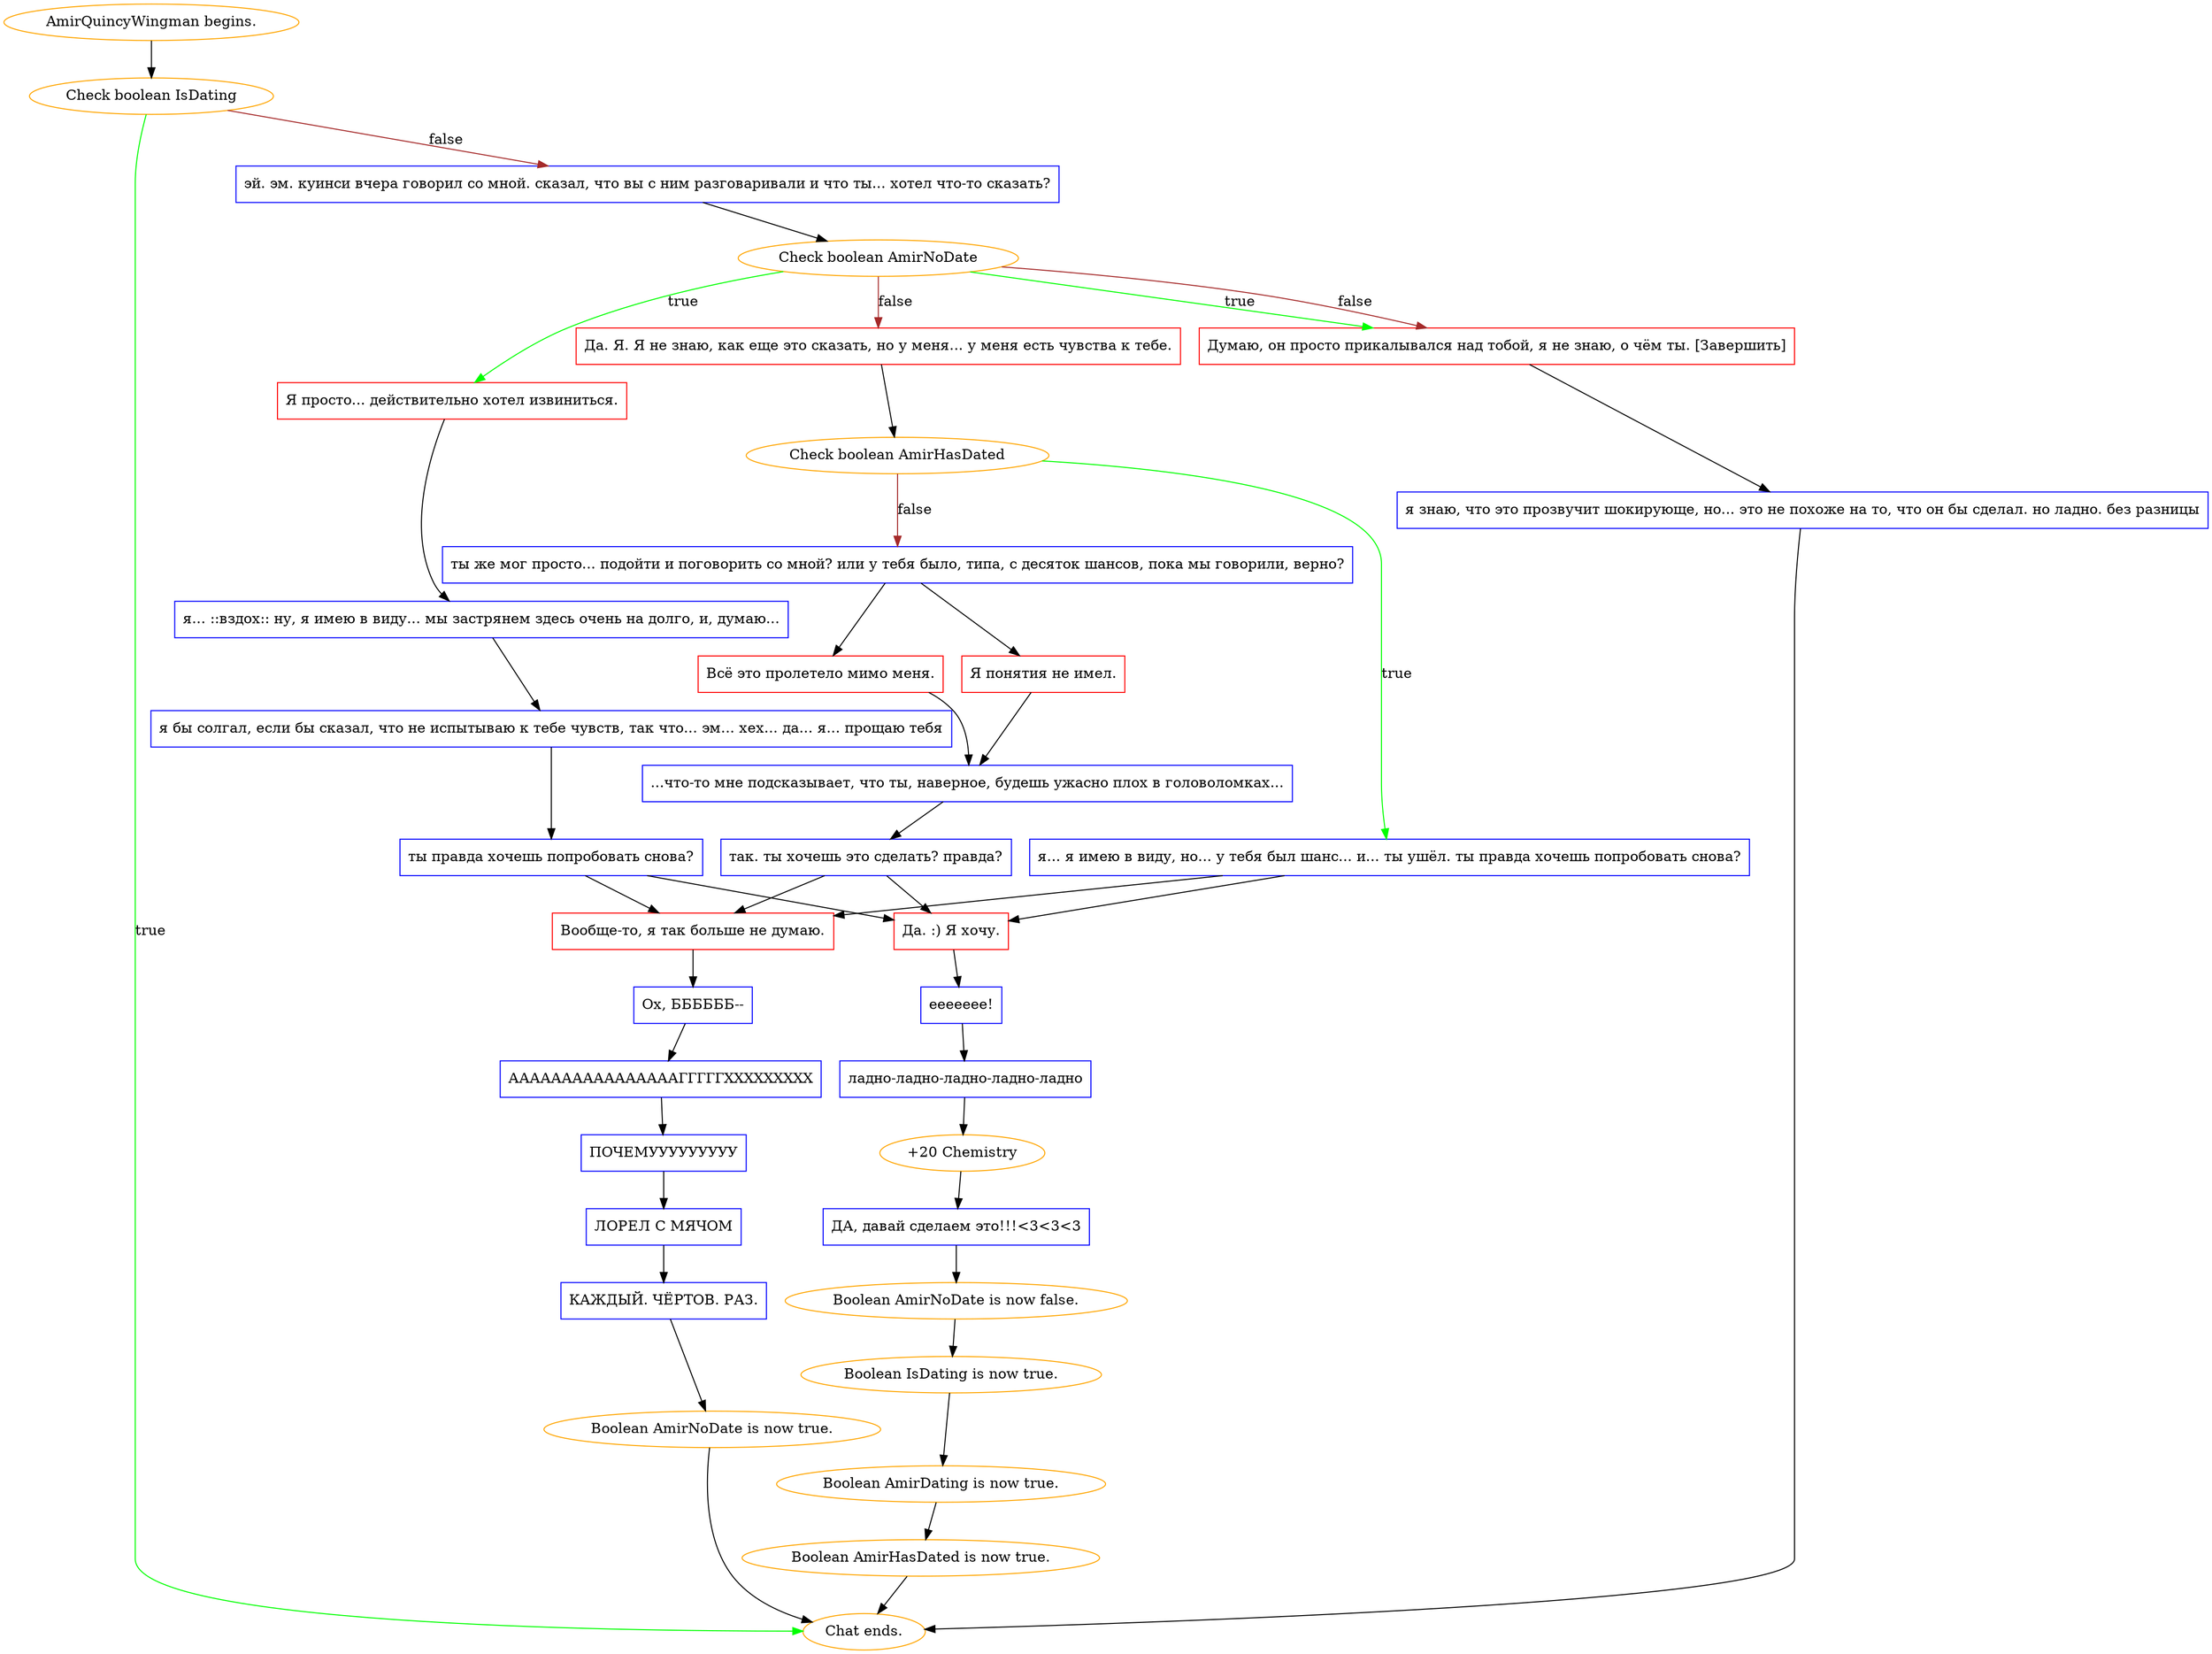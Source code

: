 digraph {
	"AmirQuincyWingman begins." [color=orange];
		"AmirQuincyWingman begins." -> j724089190;
	j724089190 [label="Check boolean IsDating",color=orange];
		j724089190 -> "Chat ends." [label=true,color=green];
		j724089190 -> j3464648193 [label=false,color=brown];
	"Chat ends." [color=orange];
	j3464648193 [label="эй. эм. куинси вчера говорил со мной. сказал, что вы с ним разговаривали и что ты... хотел что-то сказать?",shape=box,color=blue];
		j3464648193 -> j1713116651;
	j1713116651 [label="Check boolean AmirNoDate",color=orange];
		j1713116651 -> j1649298543 [label=true,color=green];
		j1713116651 -> j322844301 [label=true,color=green];
		j1713116651 -> j3130572121 [label=false,color=brown];
		j1713116651 -> j322844301 [label=false,color=brown];
	j1649298543 [label="Я просто... действительно хотел извиниться.",shape=box,color=red];
		j1649298543 -> j2763908114;
	j322844301 [label="Думаю, он просто прикалывался над тобой, я не знаю, о чём ты. [Завершить]",shape=box,color=red];
		j322844301 -> j1546477209;
	j3130572121 [label="Да. Я. Я не знаю, как еще это сказать, но у меня... у меня есть чувства к тебе.",shape=box,color=red];
		j3130572121 -> j3450431594;
	j2763908114 [label="я... ::вздох:: ну, я имею в виду... мы застрянем здесь очень на долго, и, думаю...",shape=box,color=blue];
		j2763908114 -> j18641475;
	j1546477209 [label="я знаю, что это прозвучит шокирующе, но... это не похоже на то, что он бы сделал. но ладно. без разницы",shape=box,color=blue];
		j1546477209 -> "Chat ends.";
	j3450431594 [label="Check boolean AmirHasDated",color=orange];
		j3450431594 -> j1966538966 [label=true,color=green];
		j3450431594 -> j1292950184 [label=false,color=brown];
	j18641475 [label="я бы солгал, если бы сказал, что не испытываю к тебе чувств, так что... эм... хех... да... я... прощаю тебя",shape=box,color=blue];
		j18641475 -> j1447522009;
	j1966538966 [label="я... я имею в виду, но... у тебя был шанс... и... ты ушёл. ты правда хочешь попробовать снова?",shape=box,color=blue];
		j1966538966 -> j3605774019;
		j1966538966 -> j1539846552;
	j1292950184 [label="ты же мог просто... подойти и поговорить со мной? или у тебя было, типа, с десяток шансов, пока мы говорили, верно?",shape=box,color=blue];
		j1292950184 -> j952990964;
		j1292950184 -> j277381787;
	j1447522009 [label="ты правда хочешь попробовать снова?",shape=box,color=blue];
		j1447522009 -> j3605774019;
		j1447522009 -> j1539846552;
	j3605774019 [label="Да. :) Я хочу.",shape=box,color=red];
		j3605774019 -> j1013251316;
	j1539846552 [label="Вообще-то, я так больше не думаю.",shape=box,color=red];
		j1539846552 -> j3317635910;
	j952990964 [label="Я понятия не имел.",shape=box,color=red];
		j952990964 -> j18822393;
	j277381787 [label="Всё это пролетело мимо меня.",shape=box,color=red];
		j277381787 -> j18822393;
	j1013251316 [label="еееееее!",shape=box,color=blue];
		j1013251316 -> j3884524285;
	j3317635910 [label="Ох, ББББББ--",shape=box,color=blue];
		j3317635910 -> j2083519871;
	j18822393 [label="...что-то мне подсказывает, что ты, наверное, будешь ужасно плох в головоломках...",shape=box,color=blue];
		j18822393 -> j1236165515;
	j3884524285 [label="ладно-ладно-ладно-ладно-ладно",shape=box,color=blue];
		j3884524285 -> j1118242144;
	j2083519871 [label="ААААААААААААААААГГГГГХХХХХХХХХ",shape=box,color=blue];
		j2083519871 -> j3720101853;
	j1236165515 [label="так. ты хочешь это сделать? правда?",shape=box,color=blue];
		j1236165515 -> j3605774019;
		j1236165515 -> j1539846552;
	j1118242144 [label="+20 Chemistry",color=orange];
		j1118242144 -> j2060307678;
	j3720101853 [label="ПОЧЕМУУУУУУУУУ",shape=box,color=blue];
		j3720101853 -> j1416894503;
	j2060307678 [label="ДА, давай сделаем это!!!<3<3<3",shape=box,color=blue];
		j2060307678 -> j1208662821;
	j1416894503 [label="ЛОРЕЛ С МЯЧОМ",shape=box,color=blue];
		j1416894503 -> j387308682;
	j1208662821 [label="Boolean AmirNoDate is now false.",color=orange];
		j1208662821 -> j218661509;
	j387308682 [label="КАЖДЫЙ. ЧЁРТОВ. РАЗ.",shape=box,color=blue];
		j387308682 -> j1438323710;
	j218661509 [label="Boolean IsDating is now true.",color=orange];
		j218661509 -> j2815014746;
	j1438323710 [label="Boolean AmirNoDate is now true.",color=orange];
		j1438323710 -> "Chat ends.";
	j2815014746 [label="Boolean AmirDating is now true.",color=orange];
		j2815014746 -> j912964709;
	j912964709 [label="Boolean AmirHasDated is now true.",color=orange];
		j912964709 -> "Chat ends.";
}